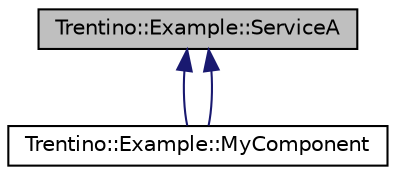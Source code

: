 digraph G
{
  edge [fontname="Helvetica",fontsize="10",labelfontname="Helvetica",labelfontsize="10"];
  node [fontname="Helvetica",fontsize="10",shape=record];
  Node1 [label="Trentino::Example::ServiceA",height=0.2,width=0.4,color="black", fillcolor="grey75", style="filled" fontcolor="black"];
  Node1 -> Node2 [dir="back",color="midnightblue",fontsize="10",style="solid",fontname="Helvetica"];
  Node2 [label="Trentino::Example::MyComponent",height=0.2,width=0.4,color="black", fillcolor="white", style="filled",URL="$class_trentino_1_1_example_1_1_my_component.html"];
  Node1 -> Node2 [dir="back",color="midnightblue",fontsize="10",style="solid",fontname="Helvetica"];
}
